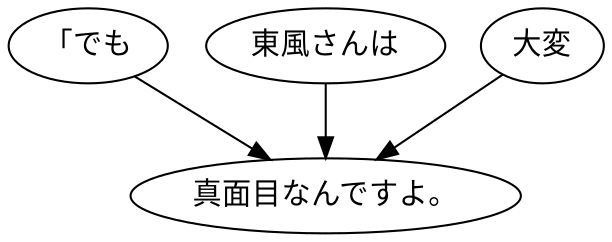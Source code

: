 digraph graph6976 {
	node0 [label="「でも"];
	node1 [label="東風さんは"];
	node2 [label="大変"];
	node3 [label="真面目なんですよ。"];
	node0 -> node3;
	node1 -> node3;
	node2 -> node3;
}

